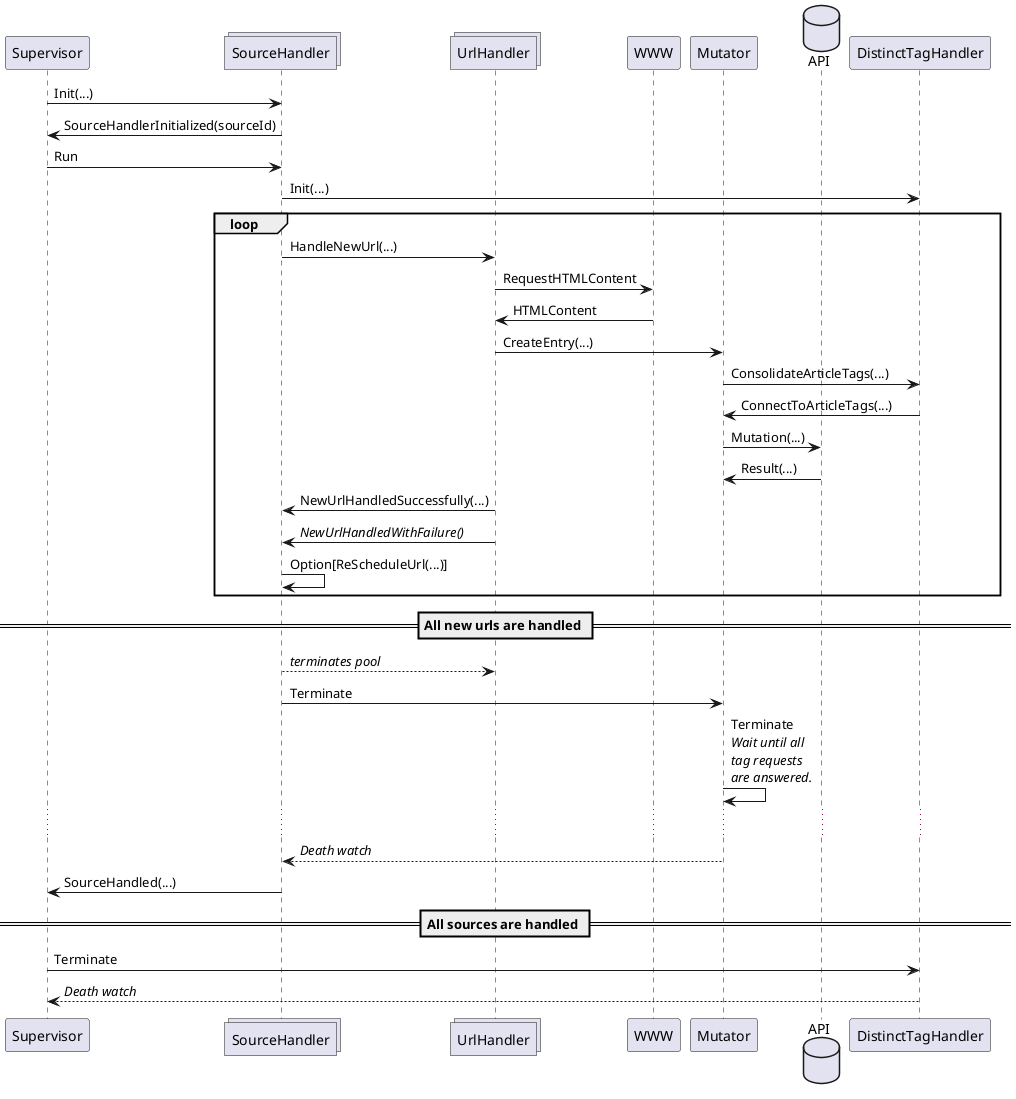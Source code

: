 @startuml
participant Supervisor
collections SourceHandler
collections UrlHandler
participant WWW
participant Mutator
database API


Supervisor -> SourceHandler: Init(...)
SourceHandler -> Supervisor: SourceHandlerInitialized(sourceId)
Supervisor -> SourceHandler: Run

SourceHandler -> DistinctTagHandler: Init(...)

loop
SourceHandler -> UrlHandler: HandleNewUrl(...)
UrlHandler -> WWW: RequestHTMLContent
WWW -> UrlHandler: HTMLContent

UrlHandler -> Mutator: CreateEntry(...)
Mutator -> DistinctTagHandler: ConsolidateArticleTags(...)
DistinctTagHandler -> Mutator: ConnectToArticleTags(...)
Mutator -> API: Mutation(...)
API -> Mutator: Result(...)
UrlHandler -> SourceHandler: NewUrlHandledSuccessfully(...)
UrlHandler -> SourceHandler: //NewUrlHandledWithFailure()//

SourceHandler -> SourceHandler: Option[ReScheduleUrl(...)]
end loop

== All new urls are handled ==

SourceHandler --> UrlHandler: //terminates pool//
SourceHandler -> Mutator: Terminate
Mutator -> Mutator: Terminate\n//Wait until all//\n//tag requests//\n//are answered.//
...
Mutator --> SourceHandler: //Death watch//

SourceHandler -> Supervisor:SourceHandled(...)

== All sources are handled ==
Supervisor -> DistinctTagHandler: Terminate
DistinctTagHandler --> Supervisor: //Death watch//

@enduml